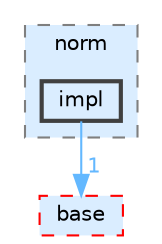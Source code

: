 digraph "src/include/cpp-toolbox/pcl/norm/impl"
{
 // LATEX_PDF_SIZE
  bgcolor="transparent";
  edge [fontname=Helvetica,fontsize=10,labelfontname=Helvetica,labelfontsize=10];
  node [fontname=Helvetica,fontsize=10,shape=box,height=0.2,width=0.4];
  compound=true
  subgraph clusterdir_6c22a3e908102dfdf116eefa475ceb6e {
    graph [ bgcolor="#daedff", pencolor="grey50", label="norm", fontname=Helvetica,fontsize=10 style="filled,dashed", URL="dir_6c22a3e908102dfdf116eefa475ceb6e.html",tooltip=""]
  dir_a6666672b35491d3ca1820813cacea13 [label="impl", fillcolor="#daedff", color="grey25", style="filled,bold", URL="dir_a6666672b35491d3ca1820813cacea13.html",tooltip=""];
  }
  dir_175064ea02679cf4c3a50b5407502295 [label="base", fillcolor="#daedff", color="red", style="filled,dashed", URL="dir_175064ea02679cf4c3a50b5407502295.html",tooltip=""];
  dir_a6666672b35491d3ca1820813cacea13->dir_175064ea02679cf4c3a50b5407502295 [headlabel="1", labeldistance=1.5 headhref="dir_000025_000000.html" href="dir_000025_000000.html" color="steelblue1" fontcolor="steelblue1"];
}
